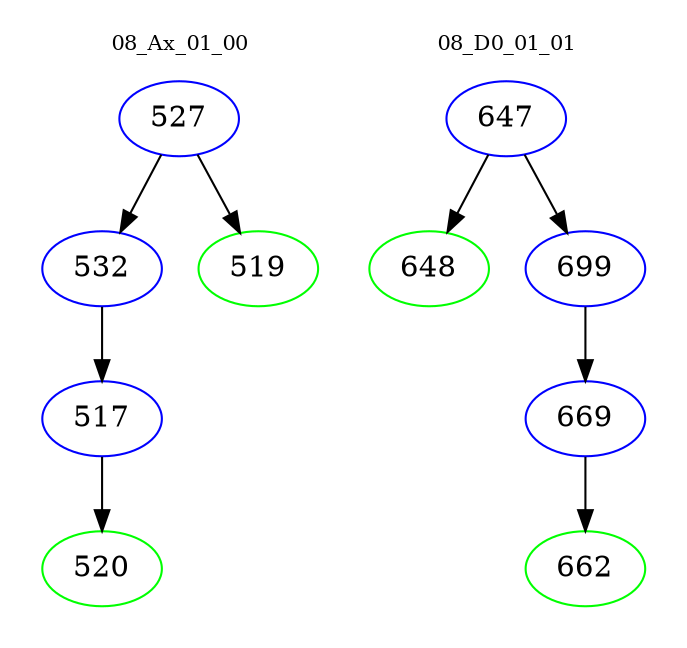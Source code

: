 digraph{
subgraph cluster_0 {
color = white
label = "08_Ax_01_00";
fontsize=10;
T0_527 [label="527", color="blue"]
T0_527 -> T0_532 [color="black"]
T0_532 [label="532", color="blue"]
T0_532 -> T0_517 [color="black"]
T0_517 [label="517", color="blue"]
T0_517 -> T0_520 [color="black"]
T0_520 [label="520", color="green"]
T0_527 -> T0_519 [color="black"]
T0_519 [label="519", color="green"]
}
subgraph cluster_1 {
color = white
label = "08_D0_01_01";
fontsize=10;
T1_647 [label="647", color="blue"]
T1_647 -> T1_648 [color="black"]
T1_648 [label="648", color="green"]
T1_647 -> T1_699 [color="black"]
T1_699 [label="699", color="blue"]
T1_699 -> T1_669 [color="black"]
T1_669 [label="669", color="blue"]
T1_669 -> T1_662 [color="black"]
T1_662 [label="662", color="green"]
}
}
